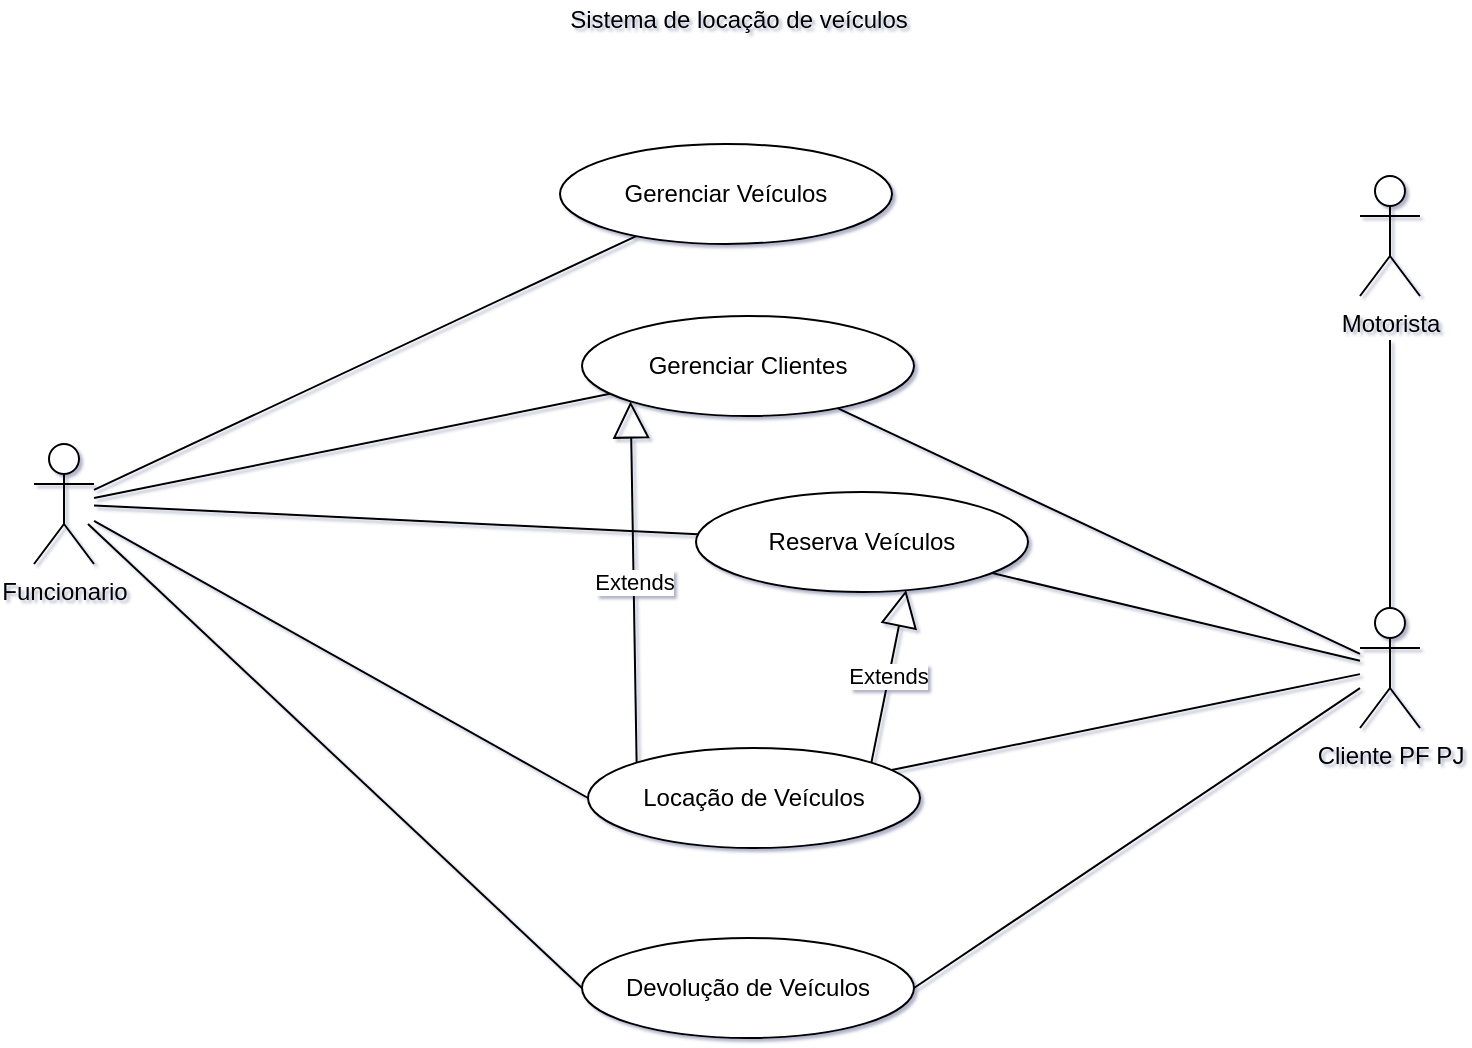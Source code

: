<mxfile version="13.10.0" type="device"><diagram name="Page-1" id="e7e014a7-5840-1c2e-5031-d8a46d1fe8dd"><mxGraphModel dx="1038" dy="936" grid="0" gridSize="10" guides="1" tooltips="1" connect="1" arrows="1" fold="1" page="1" pageScale="1" pageWidth="1169" pageHeight="826" background="none" math="0" shadow="1"><root><mxCell id="0"/><mxCell id="1" parent="0"/><mxCell id="n-sOT0hmGwQtfM5iHm_S-43" value="Motorista" style="shape=umlActor;verticalLabelPosition=bottom;verticalAlign=top;html=1;outlineConnect=0;" parent="1" vertex="1"><mxGeometry x="851" y="137" width="30" height="60" as="geometry"/></mxCell><mxCell id="n-sOT0hmGwQtfM5iHm_S-44" value="Cliente PF PJ&lt;br&gt;" style="shape=umlActor;verticalLabelPosition=bottom;verticalAlign=top;html=1;outlineConnect=0;sketch=0;" parent="1" vertex="1"><mxGeometry x="851" y="353" width="30" height="60" as="geometry"/></mxCell><mxCell id="n-sOT0hmGwQtfM5iHm_S-45" value="Funcionario" style="shape=umlActor;verticalLabelPosition=bottom;verticalAlign=top;html=1;outlineConnect=0;sketch=0;" parent="1" vertex="1"><mxGeometry x="188" y="271" width="30" height="60" as="geometry"/></mxCell><mxCell id="n-sOT0hmGwQtfM5iHm_S-46" value="Sistema de locação de veículos&lt;br&gt;" style="text;html=1;strokeColor=none;fillColor=none;align=center;verticalAlign=middle;whiteSpace=wrap;rounded=0;sketch=0;" parent="1" vertex="1"><mxGeometry x="443" y="49" width="195" height="20" as="geometry"/></mxCell><mxCell id="n-sOT0hmGwQtfM5iHm_S-47" value="Gerenciar Veículos" style="ellipse;whiteSpace=wrap;html=1;sketch=0;" parent="1" vertex="1"><mxGeometry x="451" y="121" width="166" height="50" as="geometry"/></mxCell><mxCell id="n-sOT0hmGwQtfM5iHm_S-48" value="Gerenciar Clientes&lt;br&gt;" style="ellipse;whiteSpace=wrap;html=1;sketch=0;" parent="1" vertex="1"><mxGeometry x="462" y="207" width="166" height="50" as="geometry"/></mxCell><mxCell id="n-sOT0hmGwQtfM5iHm_S-49" value="Locação de Veículos" style="ellipse;whiteSpace=wrap;html=1;sketch=0;" parent="1" vertex="1"><mxGeometry x="465" y="423" width="166" height="50" as="geometry"/></mxCell><mxCell id="n-sOT0hmGwQtfM5iHm_S-50" value="Devolução de Veículos&lt;br&gt;" style="ellipse;whiteSpace=wrap;html=1;sketch=0;" parent="1" vertex="1"><mxGeometry x="462" y="518" width="166" height="50" as="geometry"/></mxCell><mxCell id="n-sOT0hmGwQtfM5iHm_S-65" value="" style="endArrow=none;html=1;" parent="1" source="n-sOT0hmGwQtfM5iHm_S-45" target="n-sOT0hmGwQtfM5iHm_S-47" edge="1"><mxGeometry width="50" height="50" relative="1" as="geometry"><mxPoint x="226" y="301" as="sourcePoint"/><mxPoint x="595" y="261" as="targetPoint"/></mxGeometry></mxCell><mxCell id="n-sOT0hmGwQtfM5iHm_S-66" value="" style="endArrow=none;html=1;" parent="1" source="n-sOT0hmGwQtfM5iHm_S-45" target="n-sOT0hmGwQtfM5iHm_S-48" edge="1"><mxGeometry width="50" height="50" relative="1" as="geometry"><mxPoint x="228" y="303" as="sourcePoint"/><mxPoint x="400" y="290" as="targetPoint"/></mxGeometry></mxCell><mxCell id="n-sOT0hmGwQtfM5iHm_S-67" value="" style="endArrow=none;html=1;entryX=0;entryY=0.5;entryDx=0;entryDy=0;" parent="1" source="n-sOT0hmGwQtfM5iHm_S-45" target="n-sOT0hmGwQtfM5iHm_S-49" edge="1"><mxGeometry width="50" height="50" relative="1" as="geometry"><mxPoint x="229" y="303" as="sourcePoint"/><mxPoint x="595" y="261" as="targetPoint"/></mxGeometry></mxCell><mxCell id="n-sOT0hmGwQtfM5iHm_S-68" value="" style="endArrow=none;html=1;entryX=0;entryY=0.5;entryDx=0;entryDy=0;" parent="1" target="n-sOT0hmGwQtfM5iHm_S-50" edge="1"><mxGeometry width="50" height="50" relative="1" as="geometry"><mxPoint x="215" y="311" as="sourcePoint"/><mxPoint x="595" y="261" as="targetPoint"/></mxGeometry></mxCell><mxCell id="n-sOT0hmGwQtfM5iHm_S-69" value="" style="endArrow=none;html=1;" parent="1" source="n-sOT0hmGwQtfM5iHm_S-44" target="n-sOT0hmGwQtfM5iHm_S-48" edge="1"><mxGeometry width="50" height="50" relative="1" as="geometry"><mxPoint x="545" y="311" as="sourcePoint"/><mxPoint x="595" y="261" as="targetPoint"/></mxGeometry></mxCell><mxCell id="n-sOT0hmGwQtfM5iHm_S-70" value="" style="endArrow=none;html=1;" parent="1" source="n-sOT0hmGwQtfM5iHm_S-49" target="n-sOT0hmGwQtfM5iHm_S-44" edge="1"><mxGeometry width="50" height="50" relative="1" as="geometry"><mxPoint x="545" y="311" as="sourcePoint"/><mxPoint x="595" y="261" as="targetPoint"/></mxGeometry></mxCell><mxCell id="n-sOT0hmGwQtfM5iHm_S-72" value="" style="endArrow=none;html=1;entryX=1;entryY=0.5;entryDx=0;entryDy=0;" parent="1" source="n-sOT0hmGwQtfM5iHm_S-44" target="n-sOT0hmGwQtfM5iHm_S-50" edge="1"><mxGeometry width="50" height="50" relative="1" as="geometry"><mxPoint x="545" y="311" as="sourcePoint"/><mxPoint x="595" y="261" as="targetPoint"/></mxGeometry></mxCell><mxCell id="n-sOT0hmGwQtfM5iHm_S-73" value="" style="endArrow=none;html=1;" parent="1" source="n-sOT0hmGwQtfM5iHm_S-44" edge="1"><mxGeometry width="50" height="50" relative="1" as="geometry"><mxPoint x="545" y="311" as="sourcePoint"/><mxPoint x="866" y="219" as="targetPoint"/></mxGeometry></mxCell><mxCell id="Ybpne1l4lrlPah4ZTL2H-3" value="Reserva Veículos&lt;br&gt;" style="ellipse;whiteSpace=wrap;html=1;sketch=0;" vertex="1" parent="1"><mxGeometry x="519" y="295" width="166" height="50" as="geometry"/></mxCell><mxCell id="Ybpne1l4lrlPah4ZTL2H-4" value="" style="endArrow=none;html=1;" edge="1" parent="1" source="n-sOT0hmGwQtfM5iHm_S-44" target="Ybpne1l4lrlPah4ZTL2H-3"><mxGeometry width="50" height="50" relative="1" as="geometry"><mxPoint x="845" y="383" as="sourcePoint"/><mxPoint x="603.17" y="290.532" as="targetPoint"/></mxGeometry></mxCell><mxCell id="Ybpne1l4lrlPah4ZTL2H-5" value="" style="endArrow=none;html=1;" edge="1" parent="1" source="n-sOT0hmGwQtfM5iHm_S-45" target="Ybpne1l4lrlPah4ZTL2H-3"><mxGeometry width="50" height="50" relative="1" as="geometry"><mxPoint x="228" y="317.974" as="sourcePoint"/><mxPoint x="509.87" y="449.019" as="targetPoint"/></mxGeometry></mxCell><mxCell id="Ybpne1l4lrlPah4ZTL2H-9" value="Extends" style="endArrow=block;endSize=16;endFill=0;html=1;entryX=0;entryY=1;entryDx=0;entryDy=0;exitX=0;exitY=0;exitDx=0;exitDy=0;" edge="1" parent="1" source="n-sOT0hmGwQtfM5iHm_S-49" target="n-sOT0hmGwQtfM5iHm_S-48"><mxGeometry width="160" relative="1" as="geometry"><mxPoint x="448" y="470" as="sourcePoint"/><mxPoint x="608" y="470" as="targetPoint"/></mxGeometry></mxCell><mxCell id="Ybpne1l4lrlPah4ZTL2H-10" value="Extends" style="endArrow=block;endSize=16;endFill=0;html=1;entryX=0.633;entryY=0.98;entryDx=0;entryDy=0;entryPerimeter=0;exitX=1;exitY=0;exitDx=0;exitDy=0;" edge="1" parent="1" source="n-sOT0hmGwQtfM5iHm_S-49" target="Ybpne1l4lrlPah4ZTL2H-3"><mxGeometry width="160" relative="1" as="geometry"><mxPoint x="448" y="340" as="sourcePoint"/><mxPoint x="608" y="340" as="targetPoint"/></mxGeometry></mxCell></root></mxGraphModel></diagram></mxfile>